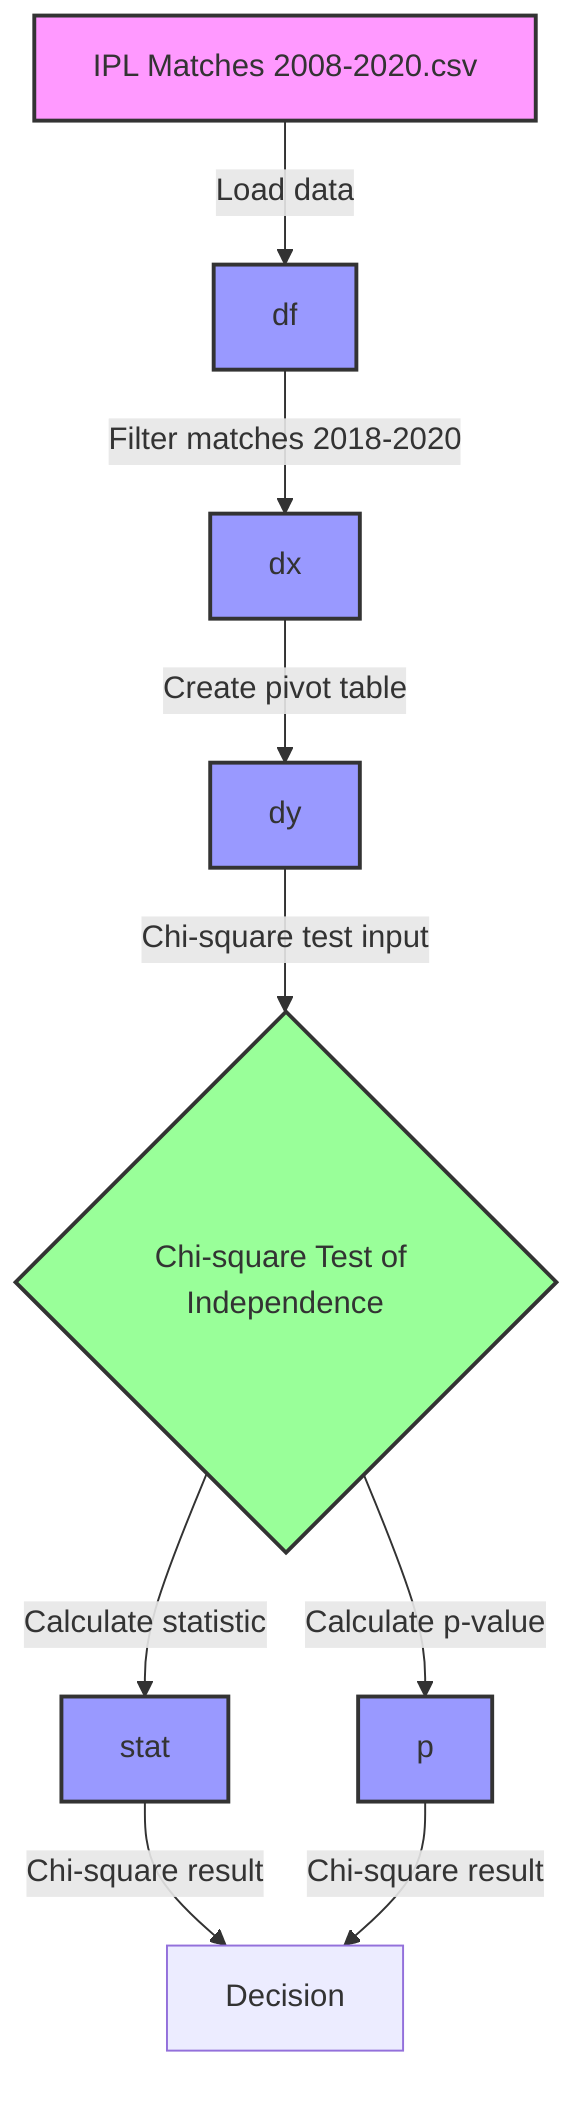 flowchart TD
    A["IPL Matches 2008-2020.csv"] -->|Load data| B["df"]
    B["df"] -->|Filter matches 2018-2020| C["dx"]
    C["dx"] -->|Create pivot table| D["dy"]
    D["dy"] -->|Chi-square test input| E{"Chi-square Test of Independence"}
    E -->|Calculate statistic| F["stat"]
    E -->|Calculate p-value| G["p"]
    F -->|Chi-square result| H["Decision"]
    G -->|Chi-square result| H["Decision"]

    %% Data Source
    A:::source
    
    %% Data Variables
    B:::variable
    C:::variable
    D:::variable
    F:::variable
    G:::variable

    %% Processes
    E:::process

    %% Styles for clarity
    classDef source fill:#f9f,stroke:#333,stroke-width:2px;
    classDef var fill:#bbf,stroke:#333,stroke-width:2px;
    classDef variable fill:#99f,stroke:#333,stroke-width:2px;
    classDef process fill:#9f9,stroke:#333,stroke-width:2px;